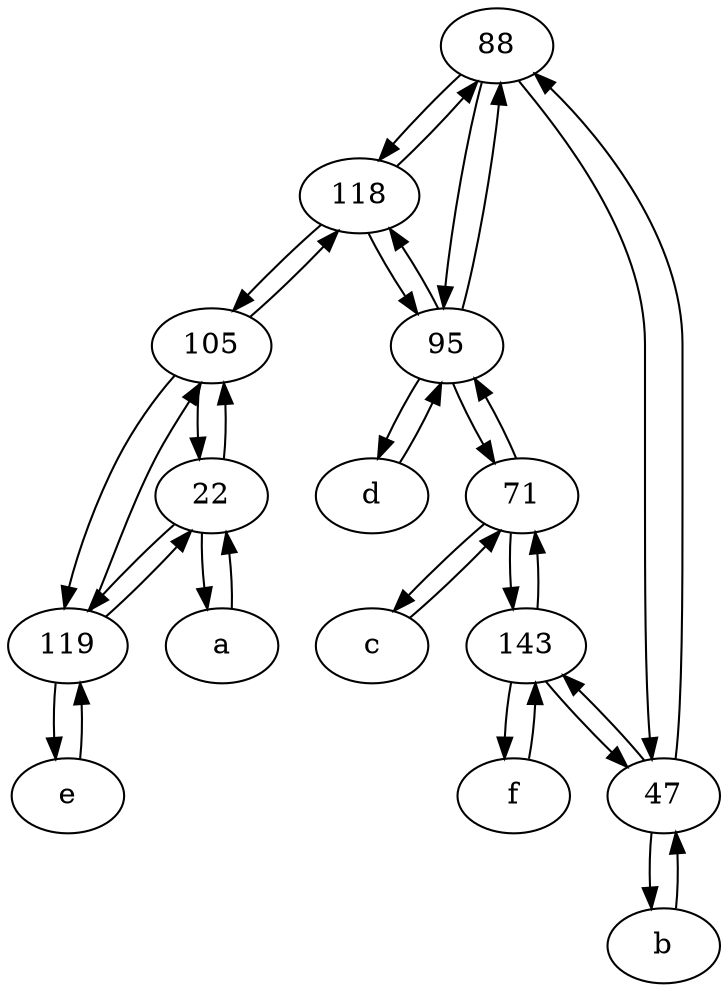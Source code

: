 digraph  {
	88;
	a [pos="40,10!"];
	143;
	d [pos="20,30!"];
	f [pos="15,45!"];
	22;
	118;
	47;
	71;
	e [pos="30,50!"];
	95;
	105;
	b [pos="50,20!"];
	c [pos="20,10!"];
	119;
	143 -> 71;
	47 -> 88;
	95 -> 88;
	88 -> 95;
	105 -> 119;
	95 -> d;
	118 -> 95;
	71 -> 95;
	95 -> 71;
	f -> 143;
	105 -> 118;
	118 -> 105;
	e -> 119;
	71 -> c;
	b -> 47;
	119 -> e;
	143 -> f;
	22 -> 119;
	71 -> 143;
	88 -> 118;
	47 -> 143;
	105 -> 22;
	22 -> a;
	119 -> 105;
	47 -> b;
	a -> 22;
	95 -> 118;
	c -> 71;
	d -> 95;
	88 -> 47;
	118 -> 88;
	22 -> 105;
	143 -> 47;
	119 -> 22;

	}